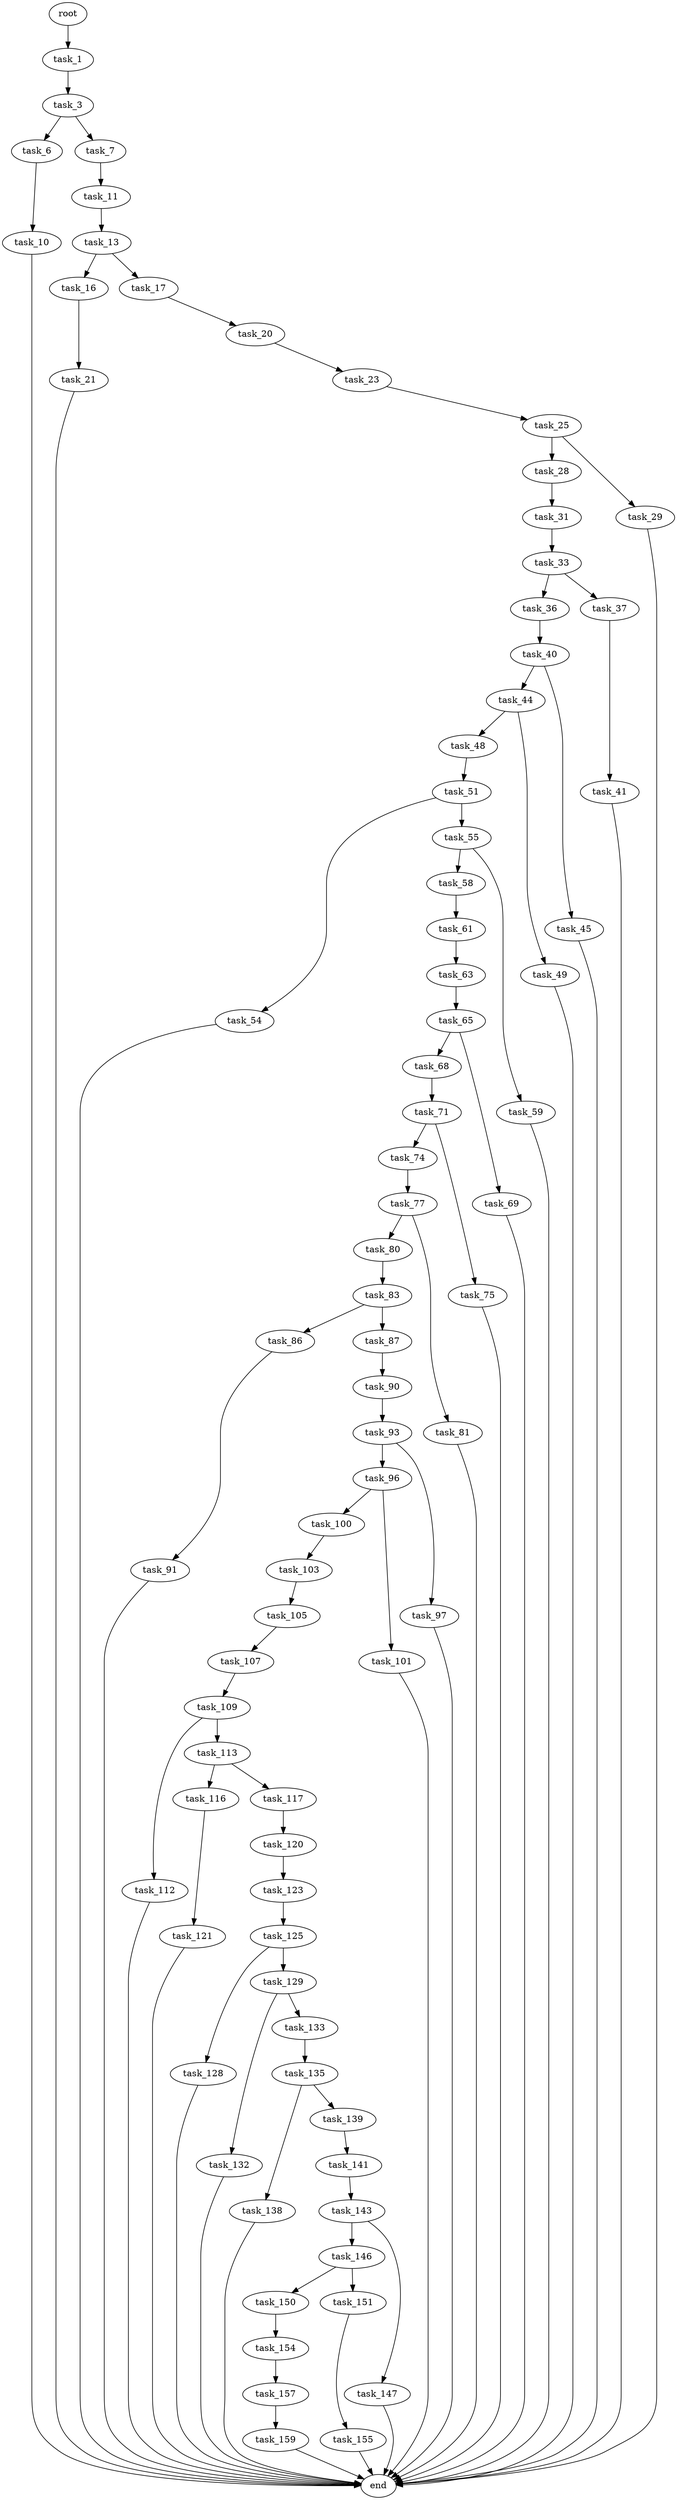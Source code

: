 digraph G {
  root [size="0.000000"];
  task_1 [size="27565818597.000000"];
  task_3 [size="292412903211.000000"];
  task_6 [size="28991029248.000000"];
  task_7 [size="838407786949.000000"];
  task_10 [size="10034959610.000000"];
  task_11 [size="3251121098.000000"];
  end [size="0.000000"];
  task_13 [size="362953312659.000000"];
  task_16 [size="68719476736.000000"];
  task_17 [size="25004660359.000000"];
  task_21 [size="68719476736.000000"];
  task_20 [size="68719476736.000000"];
  task_23 [size="20560613518.000000"];
  task_25 [size="29077904594.000000"];
  task_28 [size="368293445632.000000"];
  task_29 [size="26749833059.000000"];
  task_31 [size="368293445632.000000"];
  task_33 [size="91128623406.000000"];
  task_36 [size="50942437510.000000"];
  task_37 [size="6770224819.000000"];
  task_40 [size="3171790159.000000"];
  task_41 [size="368293445632.000000"];
  task_44 [size="8802721907.000000"];
  task_45 [size="44049800512.000000"];
  task_48 [size="368293445632.000000"];
  task_49 [size="5517847181.000000"];
  task_51 [size="671070199133.000000"];
  task_54 [size="198906160284.000000"];
  task_55 [size="3052345860.000000"];
  task_58 [size="62076068820.000000"];
  task_59 [size="372959282800.000000"];
  task_61 [size="502859948722.000000"];
  task_63 [size="124110543056.000000"];
  task_65 [size="382172776.000000"];
  task_68 [size="134217728000.000000"];
  task_69 [size="262539370949.000000"];
  task_71 [size="19513347228.000000"];
  task_74 [size="391806402638.000000"];
  task_75 [size="174267652425.000000"];
  task_77 [size="15099397940.000000"];
  task_80 [size="28991029248.000000"];
  task_81 [size="123515720033.000000"];
  task_83 [size="12890198405.000000"];
  task_86 [size="10076915981.000000"];
  task_87 [size="1524588428.000000"];
  task_91 [size="29773134089.000000"];
  task_90 [size="134217728000.000000"];
  task_93 [size="33406879120.000000"];
  task_96 [size="1088818069226.000000"];
  task_97 [size="302968564548.000000"];
  task_100 [size="68719476736.000000"];
  task_101 [size="368293445632.000000"];
  task_103 [size="649781221150.000000"];
  task_105 [size="1073741824000.000000"];
  task_107 [size="68719476736.000000"];
  task_109 [size="7482708118.000000"];
  task_112 [size="12956908831.000000"];
  task_113 [size="39384068309.000000"];
  task_116 [size="534893455200.000000"];
  task_117 [size="91492617828.000000"];
  task_121 [size="148806938435.000000"];
  task_120 [size="782757789696.000000"];
  task_123 [size="75786134891.000000"];
  task_125 [size="7759651994.000000"];
  task_128 [size="368293445632.000000"];
  task_129 [size="8240401163.000000"];
  task_132 [size="262835919996.000000"];
  task_133 [size="368293445632.000000"];
  task_135 [size="8589934592.000000"];
  task_138 [size="448577096424.000000"];
  task_139 [size="67215624258.000000"];
  task_141 [size="3591653100.000000"];
  task_143 [size="134217728000.000000"];
  task_146 [size="68719476736.000000"];
  task_147 [size="5958188793.000000"];
  task_150 [size="68719476736.000000"];
  task_151 [size="863577913.000000"];
  task_154 [size="549755813888.000000"];
  task_155 [size="68719476736.000000"];
  task_157 [size="1073741824000.000000"];
  task_159 [size="1042184276554.000000"];

  root -> task_1 [size="1.000000"];
  task_1 -> task_3 [size="838860800.000000"];
  task_3 -> task_6 [size="209715200.000000"];
  task_3 -> task_7 [size="209715200.000000"];
  task_6 -> task_10 [size="75497472.000000"];
  task_7 -> task_11 [size="679477248.000000"];
  task_10 -> end [size="1.000000"];
  task_11 -> task_13 [size="134217728.000000"];
  task_13 -> task_16 [size="679477248.000000"];
  task_13 -> task_17 [size="679477248.000000"];
  task_16 -> task_21 [size="134217728.000000"];
  task_17 -> task_20 [size="33554432.000000"];
  task_21 -> end [size="1.000000"];
  task_20 -> task_23 [size="134217728.000000"];
  task_23 -> task_25 [size="536870912.000000"];
  task_25 -> task_28 [size="536870912.000000"];
  task_25 -> task_29 [size="536870912.000000"];
  task_28 -> task_31 [size="411041792.000000"];
  task_29 -> end [size="1.000000"];
  task_31 -> task_33 [size="411041792.000000"];
  task_33 -> task_36 [size="411041792.000000"];
  task_33 -> task_37 [size="411041792.000000"];
  task_36 -> task_40 [size="75497472.000000"];
  task_37 -> task_41 [size="134217728.000000"];
  task_40 -> task_44 [size="301989888.000000"];
  task_40 -> task_45 [size="301989888.000000"];
  task_41 -> end [size="1.000000"];
  task_44 -> task_48 [size="679477248.000000"];
  task_44 -> task_49 [size="679477248.000000"];
  task_45 -> end [size="1.000000"];
  task_48 -> task_51 [size="411041792.000000"];
  task_49 -> end [size="1.000000"];
  task_51 -> task_54 [size="679477248.000000"];
  task_51 -> task_55 [size="679477248.000000"];
  task_54 -> end [size="1.000000"];
  task_55 -> task_58 [size="75497472.000000"];
  task_55 -> task_59 [size="75497472.000000"];
  task_58 -> task_61 [size="134217728.000000"];
  task_59 -> end [size="1.000000"];
  task_61 -> task_63 [size="411041792.000000"];
  task_63 -> task_65 [size="301989888.000000"];
  task_65 -> task_68 [size="33554432.000000"];
  task_65 -> task_69 [size="33554432.000000"];
  task_68 -> task_71 [size="209715200.000000"];
  task_69 -> end [size="1.000000"];
  task_71 -> task_74 [size="536870912.000000"];
  task_71 -> task_75 [size="536870912.000000"];
  task_74 -> task_77 [size="679477248.000000"];
  task_75 -> end [size="1.000000"];
  task_77 -> task_80 [size="536870912.000000"];
  task_77 -> task_81 [size="536870912.000000"];
  task_80 -> task_83 [size="75497472.000000"];
  task_81 -> end [size="1.000000"];
  task_83 -> task_86 [size="209715200.000000"];
  task_83 -> task_87 [size="209715200.000000"];
  task_86 -> task_91 [size="838860800.000000"];
  task_87 -> task_90 [size="33554432.000000"];
  task_91 -> end [size="1.000000"];
  task_90 -> task_93 [size="209715200.000000"];
  task_93 -> task_96 [size="75497472.000000"];
  task_93 -> task_97 [size="75497472.000000"];
  task_96 -> task_100 [size="679477248.000000"];
  task_96 -> task_101 [size="679477248.000000"];
  task_97 -> end [size="1.000000"];
  task_100 -> task_103 [size="134217728.000000"];
  task_101 -> end [size="1.000000"];
  task_103 -> task_105 [size="411041792.000000"];
  task_105 -> task_107 [size="838860800.000000"];
  task_107 -> task_109 [size="134217728.000000"];
  task_109 -> task_112 [size="134217728.000000"];
  task_109 -> task_113 [size="134217728.000000"];
  task_112 -> end [size="1.000000"];
  task_113 -> task_116 [size="838860800.000000"];
  task_113 -> task_117 [size="838860800.000000"];
  task_116 -> task_121 [size="536870912.000000"];
  task_117 -> task_120 [size="134217728.000000"];
  task_121 -> end [size="1.000000"];
  task_120 -> task_123 [size="679477248.000000"];
  task_123 -> task_125 [size="75497472.000000"];
  task_125 -> task_128 [size="838860800.000000"];
  task_125 -> task_129 [size="838860800.000000"];
  task_128 -> end [size="1.000000"];
  task_129 -> task_132 [size="679477248.000000"];
  task_129 -> task_133 [size="679477248.000000"];
  task_132 -> end [size="1.000000"];
  task_133 -> task_135 [size="411041792.000000"];
  task_135 -> task_138 [size="33554432.000000"];
  task_135 -> task_139 [size="33554432.000000"];
  task_138 -> end [size="1.000000"];
  task_139 -> task_141 [size="75497472.000000"];
  task_141 -> task_143 [size="301989888.000000"];
  task_143 -> task_146 [size="209715200.000000"];
  task_143 -> task_147 [size="209715200.000000"];
  task_146 -> task_150 [size="134217728.000000"];
  task_146 -> task_151 [size="134217728.000000"];
  task_147 -> end [size="1.000000"];
  task_150 -> task_154 [size="134217728.000000"];
  task_151 -> task_155 [size="33554432.000000"];
  task_154 -> task_157 [size="536870912.000000"];
  task_155 -> end [size="1.000000"];
  task_157 -> task_159 [size="838860800.000000"];
  task_159 -> end [size="1.000000"];
}
